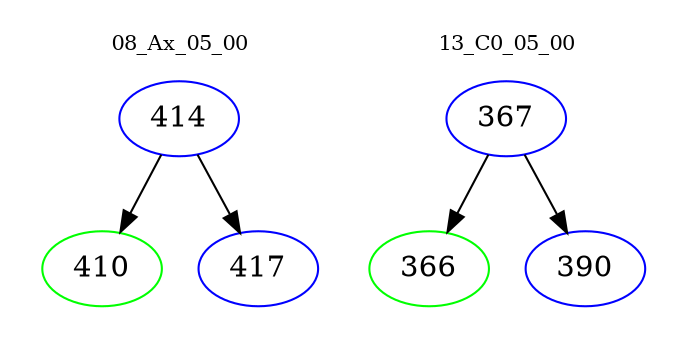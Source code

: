 digraph{
subgraph cluster_0 {
color = white
label = "08_Ax_05_00";
fontsize=10;
T0_414 [label="414", color="blue"]
T0_414 -> T0_410 [color="black"]
T0_410 [label="410", color="green"]
T0_414 -> T0_417 [color="black"]
T0_417 [label="417", color="blue"]
}
subgraph cluster_1 {
color = white
label = "13_C0_05_00";
fontsize=10;
T1_367 [label="367", color="blue"]
T1_367 -> T1_366 [color="black"]
T1_366 [label="366", color="green"]
T1_367 -> T1_390 [color="black"]
T1_390 [label="390", color="blue"]
}
}

